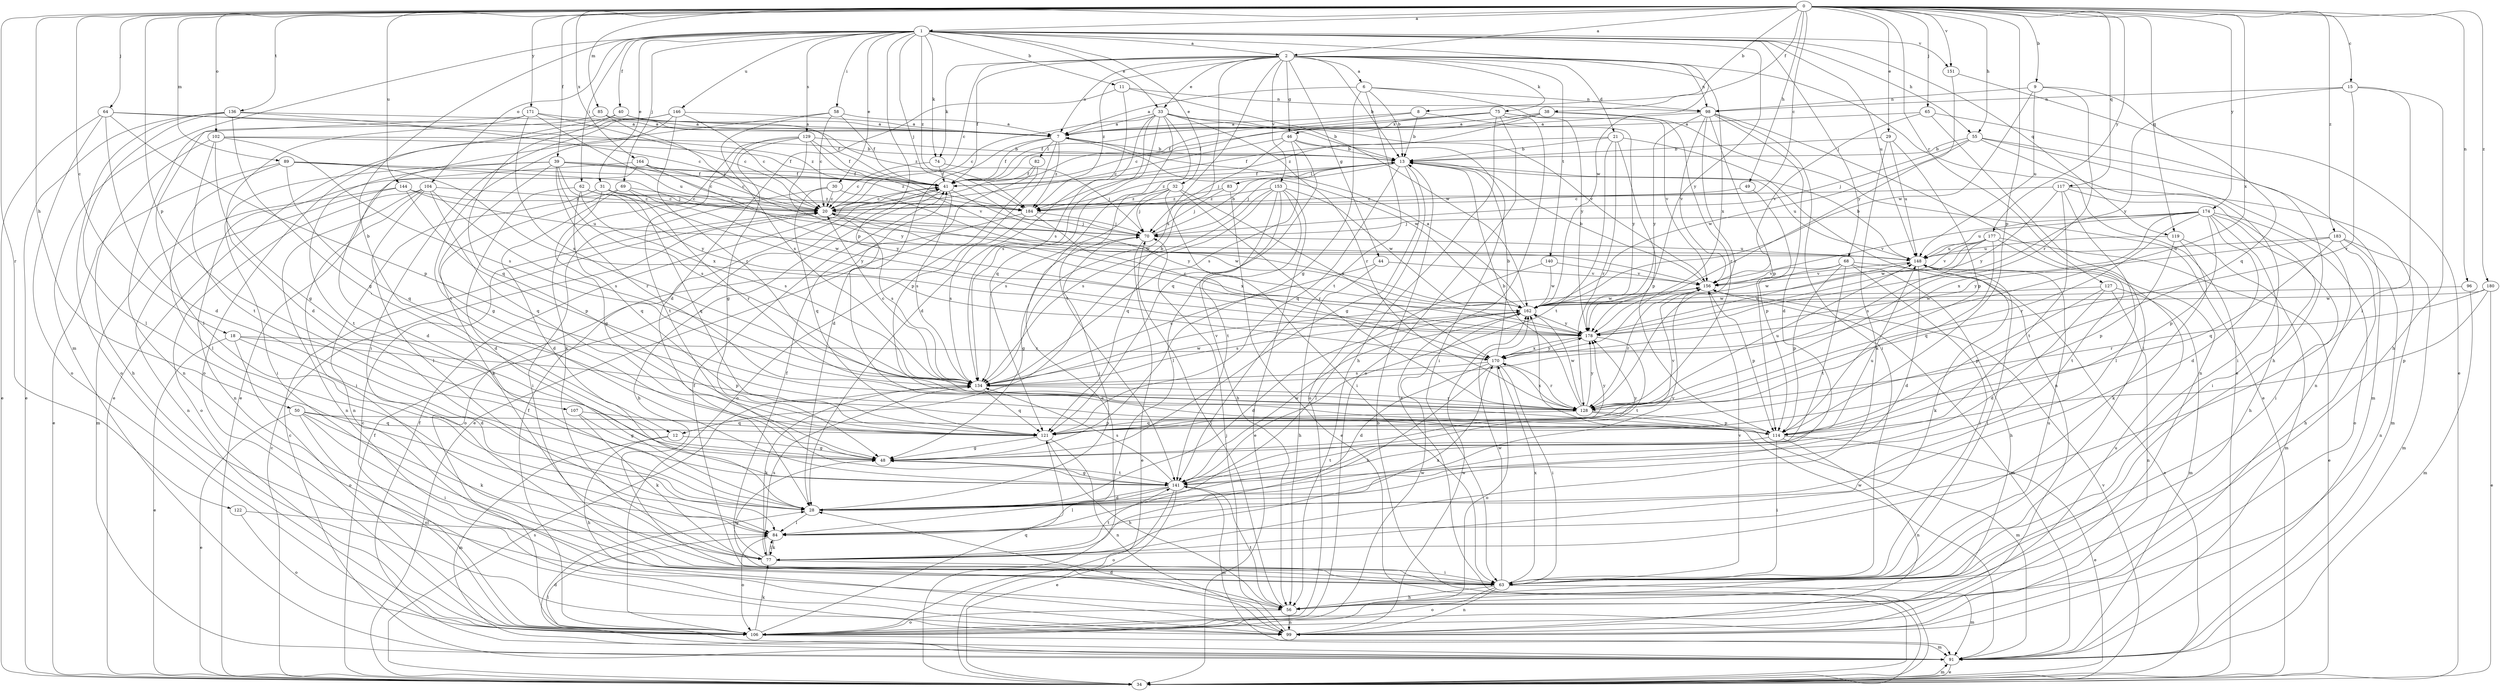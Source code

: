 strict digraph  {
0;
1;
2;
6;
7;
8;
9;
11;
12;
13;
15;
18;
20;
21;
28;
29;
30;
31;
32;
33;
34;
38;
39;
40;
41;
44;
46;
48;
49;
50;
55;
56;
58;
62;
63;
64;
65;
68;
69;
70;
74;
75;
77;
82;
83;
84;
85;
89;
91;
96;
98;
99;
102;
104;
106;
107;
114;
117;
119;
121;
122;
127;
128;
129;
134;
136;
140;
141;
144;
146;
148;
151;
153;
156;
162;
164;
170;
171;
174;
177;
178;
180;
183;
184;
0 -> 1  [label=a];
0 -> 2  [label=a];
0 -> 8  [label=b];
0 -> 9  [label=b];
0 -> 15  [label=c];
0 -> 18  [label=c];
0 -> 20  [label=c];
0 -> 29  [label=e];
0 -> 38  [label=f];
0 -> 39  [label=f];
0 -> 49  [label=h];
0 -> 50  [label=h];
0 -> 55  [label=h];
0 -> 64  [label=j];
0 -> 65  [label=j];
0 -> 85  [label=m];
0 -> 89  [label=m];
0 -> 96  [label=n];
0 -> 102  [label=o];
0 -> 107  [label=p];
0 -> 114  [label=p];
0 -> 117  [label=q];
0 -> 119  [label=q];
0 -> 122  [label=r];
0 -> 127  [label=r];
0 -> 136  [label=t];
0 -> 144  [label=u];
0 -> 151  [label=v];
0 -> 164  [label=x];
0 -> 170  [label=x];
0 -> 171  [label=y];
0 -> 174  [label=y];
0 -> 177  [label=y];
0 -> 180  [label=z];
0 -> 183  [label=z];
1 -> 2  [label=a];
1 -> 11  [label=b];
1 -> 12  [label=b];
1 -> 30  [label=e];
1 -> 31  [label=e];
1 -> 32  [label=e];
1 -> 33  [label=e];
1 -> 40  [label=f];
1 -> 55  [label=h];
1 -> 58  [label=i];
1 -> 62  [label=i];
1 -> 68  [label=j];
1 -> 69  [label=j];
1 -> 70  [label=j];
1 -> 74  [label=k];
1 -> 91  [label=m];
1 -> 104  [label=o];
1 -> 114  [label=p];
1 -> 119  [label=q];
1 -> 129  [label=s];
1 -> 146  [label=u];
1 -> 148  [label=u];
1 -> 151  [label=v];
1 -> 162  [label=w];
1 -> 178  [label=y];
1 -> 184  [label=z];
2 -> 6  [label=a];
2 -> 7  [label=a];
2 -> 12  [label=b];
2 -> 13  [label=b];
2 -> 20  [label=c];
2 -> 21  [label=d];
2 -> 33  [label=e];
2 -> 34  [label=e];
2 -> 41  [label=f];
2 -> 44  [label=g];
2 -> 46  [label=g];
2 -> 74  [label=k];
2 -> 75  [label=k];
2 -> 98  [label=n];
2 -> 134  [label=s];
2 -> 140  [label=t];
2 -> 153  [label=v];
2 -> 170  [label=x];
2 -> 184  [label=z];
6 -> 7  [label=a];
6 -> 13  [label=b];
6 -> 48  [label=g];
6 -> 98  [label=n];
6 -> 141  [label=t];
6 -> 178  [label=y];
7 -> 13  [label=b];
7 -> 28  [label=d];
7 -> 41  [label=f];
7 -> 82  [label=l];
7 -> 114  [label=p];
7 -> 162  [label=w];
7 -> 184  [label=z];
8 -> 7  [label=a];
8 -> 13  [label=b];
8 -> 41  [label=f];
8 -> 178  [label=y];
9 -> 98  [label=n];
9 -> 121  [label=q];
9 -> 128  [label=r];
9 -> 148  [label=u];
9 -> 162  [label=w];
11 -> 28  [label=d];
11 -> 98  [label=n];
11 -> 134  [label=s];
11 -> 162  [label=w];
12 -> 48  [label=g];
12 -> 56  [label=h];
12 -> 91  [label=m];
13 -> 41  [label=f];
13 -> 48  [label=g];
13 -> 70  [label=j];
13 -> 83  [label=l];
13 -> 106  [label=o];
13 -> 121  [label=q];
13 -> 148  [label=u];
13 -> 184  [label=z];
15 -> 56  [label=h];
15 -> 84  [label=l];
15 -> 98  [label=n];
15 -> 128  [label=r];
15 -> 178  [label=y];
18 -> 28  [label=d];
18 -> 34  [label=e];
18 -> 106  [label=o];
18 -> 114  [label=p];
18 -> 170  [label=x];
20 -> 70  [label=j];
20 -> 134  [label=s];
20 -> 162  [label=w];
21 -> 13  [label=b];
21 -> 41  [label=f];
21 -> 99  [label=n];
21 -> 114  [label=p];
21 -> 128  [label=r];
21 -> 141  [label=t];
28 -> 70  [label=j];
28 -> 84  [label=l];
28 -> 156  [label=v];
29 -> 13  [label=b];
29 -> 77  [label=k];
29 -> 114  [label=p];
29 -> 148  [label=u];
30 -> 20  [label=c];
30 -> 63  [label=i];
30 -> 121  [label=q];
30 -> 162  [label=w];
31 -> 20  [label=c];
31 -> 48  [label=g];
31 -> 99  [label=n];
31 -> 121  [label=q];
31 -> 184  [label=z];
32 -> 63  [label=i];
32 -> 70  [label=j];
32 -> 128  [label=r];
32 -> 134  [label=s];
32 -> 170  [label=x];
32 -> 184  [label=z];
33 -> 7  [label=a];
33 -> 13  [label=b];
33 -> 20  [label=c];
33 -> 28  [label=d];
33 -> 34  [label=e];
33 -> 121  [label=q];
33 -> 128  [label=r];
33 -> 134  [label=s];
33 -> 141  [label=t];
33 -> 156  [label=v];
34 -> 13  [label=b];
34 -> 20  [label=c];
34 -> 41  [label=f];
34 -> 91  [label=m];
34 -> 134  [label=s];
34 -> 156  [label=v];
38 -> 7  [label=a];
38 -> 34  [label=e];
38 -> 41  [label=f];
38 -> 128  [label=r];
38 -> 184  [label=z];
39 -> 20  [label=c];
39 -> 41  [label=f];
39 -> 48  [label=g];
39 -> 63  [label=i];
39 -> 128  [label=r];
39 -> 134  [label=s];
39 -> 141  [label=t];
39 -> 178  [label=y];
39 -> 184  [label=z];
40 -> 7  [label=a];
40 -> 41  [label=f];
40 -> 106  [label=o];
40 -> 121  [label=q];
41 -> 20  [label=c];
41 -> 56  [label=h];
41 -> 134  [label=s];
41 -> 178  [label=y];
44 -> 56  [label=h];
44 -> 134  [label=s];
44 -> 156  [label=v];
46 -> 13  [label=b];
46 -> 20  [label=c];
46 -> 63  [label=i];
46 -> 70  [label=j];
46 -> 121  [label=q];
46 -> 134  [label=s];
48 -> 141  [label=t];
48 -> 148  [label=u];
48 -> 178  [label=y];
49 -> 20  [label=c];
49 -> 114  [label=p];
50 -> 34  [label=e];
50 -> 63  [label=i];
50 -> 77  [label=k];
50 -> 106  [label=o];
50 -> 114  [label=p];
50 -> 121  [label=q];
55 -> 13  [label=b];
55 -> 63  [label=i];
55 -> 70  [label=j];
55 -> 91  [label=m];
55 -> 99  [label=n];
55 -> 162  [label=w];
56 -> 70  [label=j];
56 -> 99  [label=n];
56 -> 106  [label=o];
56 -> 141  [label=t];
58 -> 7  [label=a];
58 -> 20  [label=c];
58 -> 34  [label=e];
58 -> 41  [label=f];
58 -> 134  [label=s];
62 -> 20  [label=c];
62 -> 28  [label=d];
62 -> 121  [label=q];
62 -> 134  [label=s];
62 -> 178  [label=y];
63 -> 41  [label=f];
63 -> 48  [label=g];
63 -> 56  [label=h];
63 -> 91  [label=m];
63 -> 99  [label=n];
63 -> 106  [label=o];
63 -> 148  [label=u];
63 -> 156  [label=v];
63 -> 162  [label=w];
63 -> 170  [label=x];
64 -> 7  [label=a];
64 -> 28  [label=d];
64 -> 34  [label=e];
64 -> 106  [label=o];
64 -> 114  [label=p];
64 -> 184  [label=z];
65 -> 7  [label=a];
65 -> 56  [label=h];
65 -> 63  [label=i];
65 -> 156  [label=v];
68 -> 34  [label=e];
68 -> 56  [label=h];
68 -> 63  [label=i];
68 -> 114  [label=p];
68 -> 141  [label=t];
68 -> 156  [label=v];
68 -> 162  [label=w];
69 -> 20  [label=c];
69 -> 28  [label=d];
69 -> 77  [label=k];
69 -> 128  [label=r];
69 -> 162  [label=w];
70 -> 13  [label=b];
70 -> 34  [label=e];
70 -> 48  [label=g];
70 -> 148  [label=u];
74 -> 20  [label=c];
74 -> 41  [label=f];
74 -> 70  [label=j];
75 -> 20  [label=c];
75 -> 34  [label=e];
75 -> 41  [label=f];
75 -> 56  [label=h];
75 -> 106  [label=o];
75 -> 156  [label=v];
75 -> 46  [label=x];
77 -> 41  [label=f];
77 -> 63  [label=i];
77 -> 84  [label=l];
77 -> 134  [label=s];
77 -> 141  [label=t];
77 -> 170  [label=x];
82 -> 34  [label=e];
82 -> 41  [label=f];
82 -> 106  [label=o];
83 -> 34  [label=e];
83 -> 70  [label=j];
83 -> 184  [label=z];
84 -> 77  [label=k];
84 -> 106  [label=o];
85 -> 7  [label=a];
85 -> 70  [label=j];
85 -> 99  [label=n];
85 -> 184  [label=z];
89 -> 34  [label=e];
89 -> 41  [label=f];
89 -> 70  [label=j];
89 -> 84  [label=l];
89 -> 121  [label=q];
89 -> 170  [label=x];
91 -> 20  [label=c];
91 -> 28  [label=d];
91 -> 34  [label=e];
91 -> 41  [label=f];
91 -> 84  [label=l];
91 -> 162  [label=w];
96 -> 91  [label=m];
96 -> 162  [label=w];
98 -> 7  [label=a];
98 -> 28  [label=d];
98 -> 63  [label=i];
98 -> 99  [label=n];
98 -> 114  [label=p];
98 -> 128  [label=r];
98 -> 156  [label=v];
98 -> 178  [label=y];
99 -> 28  [label=d];
99 -> 70  [label=j];
99 -> 162  [label=w];
102 -> 13  [label=b];
102 -> 41  [label=f];
102 -> 48  [label=g];
102 -> 56  [label=h];
102 -> 134  [label=s];
102 -> 141  [label=t];
104 -> 20  [label=c];
104 -> 63  [label=i];
104 -> 84  [label=l];
104 -> 99  [label=n];
104 -> 106  [label=o];
104 -> 121  [label=q];
104 -> 134  [label=s];
106 -> 20  [label=c];
106 -> 41  [label=f];
106 -> 77  [label=k];
106 -> 91  [label=m];
106 -> 121  [label=q];
106 -> 148  [label=u];
106 -> 162  [label=w];
107 -> 48  [label=g];
107 -> 77  [label=k];
107 -> 121  [label=q];
114 -> 34  [label=e];
114 -> 63  [label=i];
114 -> 99  [label=n];
114 -> 141  [label=t];
117 -> 20  [label=c];
117 -> 63  [label=i];
117 -> 84  [label=l];
117 -> 91  [label=m];
117 -> 141  [label=t];
117 -> 178  [label=y];
119 -> 77  [label=k];
119 -> 91  [label=m];
119 -> 114  [label=p];
119 -> 148  [label=u];
121 -> 48  [label=g];
121 -> 56  [label=h];
121 -> 99  [label=n];
121 -> 156  [label=v];
121 -> 178  [label=y];
122 -> 84  [label=l];
122 -> 106  [label=o];
127 -> 28  [label=d];
127 -> 91  [label=m];
127 -> 99  [label=n];
127 -> 114  [label=p];
127 -> 162  [label=w];
128 -> 13  [label=b];
128 -> 91  [label=m];
128 -> 114  [label=p];
128 -> 121  [label=q];
128 -> 148  [label=u];
128 -> 162  [label=w];
128 -> 170  [label=x];
128 -> 178  [label=y];
129 -> 13  [label=b];
129 -> 41  [label=f];
129 -> 48  [label=g];
129 -> 77  [label=k];
129 -> 141  [label=t];
129 -> 156  [label=v];
129 -> 178  [label=y];
134 -> 20  [label=c];
134 -> 77  [label=k];
134 -> 121  [label=q];
134 -> 128  [label=r];
134 -> 156  [label=v];
134 -> 162  [label=w];
136 -> 7  [label=a];
136 -> 20  [label=c];
136 -> 34  [label=e];
136 -> 48  [label=g];
136 -> 84  [label=l];
136 -> 106  [label=o];
140 -> 84  [label=l];
140 -> 156  [label=v];
140 -> 162  [label=w];
141 -> 28  [label=d];
141 -> 34  [label=e];
141 -> 48  [label=g];
141 -> 84  [label=l];
141 -> 91  [label=m];
141 -> 106  [label=o];
141 -> 134  [label=s];
141 -> 162  [label=w];
144 -> 91  [label=m];
144 -> 99  [label=n];
144 -> 114  [label=p];
144 -> 148  [label=u];
144 -> 184  [label=z];
146 -> 7  [label=a];
146 -> 20  [label=c];
146 -> 34  [label=e];
146 -> 63  [label=i];
146 -> 128  [label=r];
146 -> 141  [label=t];
148 -> 13  [label=b];
148 -> 28  [label=d];
148 -> 63  [label=i];
148 -> 77  [label=k];
148 -> 156  [label=v];
151 -> 34  [label=e];
151 -> 178  [label=y];
153 -> 34  [label=e];
153 -> 56  [label=h];
153 -> 84  [label=l];
153 -> 121  [label=q];
153 -> 134  [label=s];
153 -> 141  [label=t];
153 -> 162  [label=w];
153 -> 184  [label=z];
156 -> 13  [label=b];
156 -> 91  [label=m];
156 -> 114  [label=p];
156 -> 128  [label=r];
156 -> 162  [label=w];
162 -> 7  [label=a];
162 -> 28  [label=d];
162 -> 134  [label=s];
162 -> 178  [label=y];
164 -> 20  [label=c];
164 -> 28  [label=d];
164 -> 41  [label=f];
164 -> 99  [label=n];
164 -> 178  [label=y];
170 -> 13  [label=b];
170 -> 28  [label=d];
170 -> 63  [label=i];
170 -> 77  [label=k];
170 -> 106  [label=o];
170 -> 128  [label=r];
170 -> 134  [label=s];
170 -> 178  [label=y];
171 -> 7  [label=a];
171 -> 20  [label=c];
171 -> 28  [label=d];
171 -> 84  [label=l];
171 -> 134  [label=s];
171 -> 148  [label=u];
174 -> 28  [label=d];
174 -> 56  [label=h];
174 -> 63  [label=i];
174 -> 70  [label=j];
174 -> 106  [label=o];
174 -> 114  [label=p];
174 -> 128  [label=r];
174 -> 148  [label=u];
174 -> 156  [label=v];
174 -> 170  [label=x];
177 -> 34  [label=e];
177 -> 121  [label=q];
177 -> 134  [label=s];
177 -> 141  [label=t];
177 -> 148  [label=u];
177 -> 156  [label=v];
177 -> 162  [label=w];
178 -> 20  [label=c];
178 -> 141  [label=t];
178 -> 148  [label=u];
178 -> 170  [label=x];
180 -> 34  [label=e];
180 -> 114  [label=p];
180 -> 128  [label=r];
180 -> 162  [label=w];
183 -> 56  [label=h];
183 -> 91  [label=m];
183 -> 99  [label=n];
183 -> 121  [label=q];
183 -> 148  [label=u];
183 -> 178  [label=y];
184 -> 70  [label=j];
184 -> 106  [label=o];
184 -> 134  [label=s];
184 -> 170  [label=x];
}
